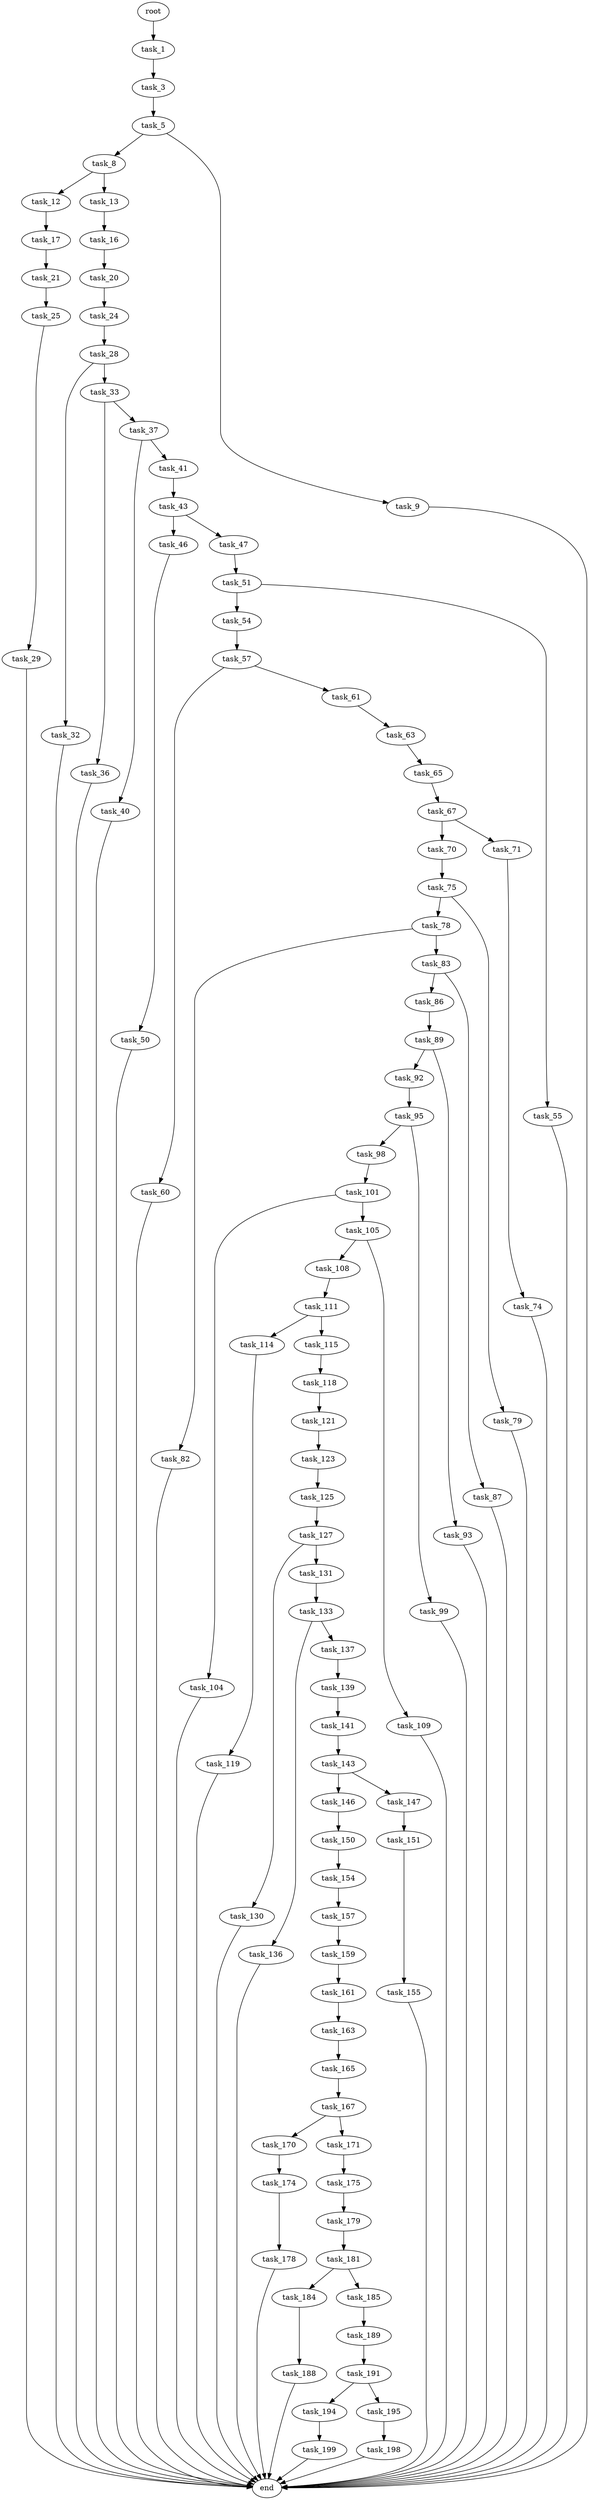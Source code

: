digraph G {
  root [size="0.000000"];
  task_1 [size="47830511004.000000"];
  task_3 [size="530319224124.000000"];
  task_5 [size="1992447829.000000"];
  task_8 [size="25214061753.000000"];
  task_9 [size="782757789696.000000"];
  task_12 [size="28991029248.000000"];
  task_13 [size="959738913488.000000"];
  end [size="0.000000"];
  task_17 [size="659297494598.000000"];
  task_16 [size="6273569555.000000"];
  task_20 [size="20322874834.000000"];
  task_21 [size="68719476736.000000"];
  task_24 [size="368293445632.000000"];
  task_25 [size="8589934592.000000"];
  task_28 [size="1073741824000.000000"];
  task_29 [size="7191361015.000000"];
  task_32 [size="549755813888.000000"];
  task_33 [size="218054134927.000000"];
  task_36 [size="18979585495.000000"];
  task_37 [size="837545618.000000"];
  task_40 [size="28991029248.000000"];
  task_41 [size="9886303816.000000"];
  task_43 [size="101642426172.000000"];
  task_46 [size="239086558144.000000"];
  task_47 [size="68719476736.000000"];
  task_50 [size="404190055674.000000"];
  task_51 [size="8589934592.000000"];
  task_54 [size="190041643929.000000"];
  task_55 [size="21410491926.000000"];
  task_57 [size="231928233984.000000"];
  task_60 [size="407458474413.000000"];
  task_61 [size="237045193650.000000"];
  task_63 [size="282198606815.000000"];
  task_65 [size="2081445176.000000"];
  task_67 [size="782757789696.000000"];
  task_70 [size="134217728000.000000"];
  task_71 [size="231928233984.000000"];
  task_75 [size="134217728000.000000"];
  task_74 [size="14802209529.000000"];
  task_78 [size="5959968384.000000"];
  task_79 [size="28991029248.000000"];
  task_82 [size="19956258769.000000"];
  task_83 [size="5337410149.000000"];
  task_86 [size="68719476736.000000"];
  task_87 [size="549755813888.000000"];
  task_89 [size="36290410835.000000"];
  task_92 [size="1073741824000.000000"];
  task_93 [size="36746302597.000000"];
  task_95 [size="1071081751.000000"];
  task_98 [size="368293445632.000000"];
  task_99 [size="1468929841.000000"];
  task_101 [size="68719476736.000000"];
  task_104 [size="2138640947.000000"];
  task_105 [size="1902378237.000000"];
  task_108 [size="103524492060.000000"];
  task_109 [size="471147955094.000000"];
  task_111 [size="231197507274.000000"];
  task_114 [size="1605019695.000000"];
  task_115 [size="549755813888.000000"];
  task_119 [size="6365831789.000000"];
  task_118 [size="1039310826.000000"];
  task_121 [size="865564878034.000000"];
  task_123 [size="10956080774.000000"];
  task_125 [size="8589934592.000000"];
  task_127 [size="11347166418.000000"];
  task_130 [size="9685276448.000000"];
  task_131 [size="315952818607.000000"];
  task_133 [size="15499153758.000000"];
  task_136 [size="549755813888.000000"];
  task_137 [size="22464828466.000000"];
  task_139 [size="549755813888.000000"];
  task_141 [size="782757789696.000000"];
  task_143 [size="81947109557.000000"];
  task_146 [size="34317219122.000000"];
  task_147 [size="1399395850.000000"];
  task_150 [size="74563802618.000000"];
  task_151 [size="134217728000.000000"];
  task_154 [size="187979603556.000000"];
  task_155 [size="1073741824000.000000"];
  task_157 [size="8589934592.000000"];
  task_159 [size="301999826156.000000"];
  task_161 [size="265145392787.000000"];
  task_163 [size="231928233984.000000"];
  task_165 [size="81185775912.000000"];
  task_167 [size="138121615008.000000"];
  task_170 [size="549755813888.000000"];
  task_171 [size="916369631693.000000"];
  task_174 [size="368293445632.000000"];
  task_175 [size="44647795812.000000"];
  task_178 [size="1027957046503.000000"];
  task_179 [size="278757527152.000000"];
  task_181 [size="10735484510.000000"];
  task_184 [size="231928233984.000000"];
  task_185 [size="661085222.000000"];
  task_188 [size="134217728000.000000"];
  task_189 [size="12534676073.000000"];
  task_191 [size="463133797607.000000"];
  task_194 [size="1312375100.000000"];
  task_195 [size="34292735166.000000"];
  task_199 [size="28991029248.000000"];
  task_198 [size="166638753476.000000"];

  root -> task_1 [size="1.000000"];
  task_1 -> task_3 [size="134217728.000000"];
  task_3 -> task_5 [size="679477248.000000"];
  task_5 -> task_8 [size="209715200.000000"];
  task_5 -> task_9 [size="209715200.000000"];
  task_8 -> task_12 [size="75497472.000000"];
  task_8 -> task_13 [size="75497472.000000"];
  task_9 -> end [size="1.000000"];
  task_12 -> task_17 [size="75497472.000000"];
  task_13 -> task_16 [size="679477248.000000"];
  task_17 -> task_21 [size="679477248.000000"];
  task_16 -> task_20 [size="134217728.000000"];
  task_20 -> task_24 [size="679477248.000000"];
  task_21 -> task_25 [size="134217728.000000"];
  task_24 -> task_28 [size="411041792.000000"];
  task_25 -> task_29 [size="33554432.000000"];
  task_28 -> task_32 [size="838860800.000000"];
  task_28 -> task_33 [size="838860800.000000"];
  task_29 -> end [size="1.000000"];
  task_32 -> end [size="1.000000"];
  task_33 -> task_36 [size="411041792.000000"];
  task_33 -> task_37 [size="411041792.000000"];
  task_36 -> end [size="1.000000"];
  task_37 -> task_40 [size="33554432.000000"];
  task_37 -> task_41 [size="33554432.000000"];
  task_40 -> end [size="1.000000"];
  task_41 -> task_43 [size="536870912.000000"];
  task_43 -> task_46 [size="75497472.000000"];
  task_43 -> task_47 [size="75497472.000000"];
  task_46 -> task_50 [size="209715200.000000"];
  task_47 -> task_51 [size="134217728.000000"];
  task_50 -> end [size="1.000000"];
  task_51 -> task_54 [size="33554432.000000"];
  task_51 -> task_55 [size="33554432.000000"];
  task_54 -> task_57 [size="411041792.000000"];
  task_55 -> end [size="1.000000"];
  task_57 -> task_60 [size="301989888.000000"];
  task_57 -> task_61 [size="301989888.000000"];
  task_60 -> end [size="1.000000"];
  task_61 -> task_63 [size="301989888.000000"];
  task_63 -> task_65 [size="411041792.000000"];
  task_65 -> task_67 [size="33554432.000000"];
  task_67 -> task_70 [size="679477248.000000"];
  task_67 -> task_71 [size="679477248.000000"];
  task_70 -> task_75 [size="209715200.000000"];
  task_71 -> task_74 [size="301989888.000000"];
  task_75 -> task_78 [size="209715200.000000"];
  task_75 -> task_79 [size="209715200.000000"];
  task_74 -> end [size="1.000000"];
  task_78 -> task_82 [size="209715200.000000"];
  task_78 -> task_83 [size="209715200.000000"];
  task_79 -> end [size="1.000000"];
  task_82 -> end [size="1.000000"];
  task_83 -> task_86 [size="134217728.000000"];
  task_83 -> task_87 [size="134217728.000000"];
  task_86 -> task_89 [size="134217728.000000"];
  task_87 -> end [size="1.000000"];
  task_89 -> task_92 [size="33554432.000000"];
  task_89 -> task_93 [size="33554432.000000"];
  task_92 -> task_95 [size="838860800.000000"];
  task_93 -> end [size="1.000000"];
  task_95 -> task_98 [size="33554432.000000"];
  task_95 -> task_99 [size="33554432.000000"];
  task_98 -> task_101 [size="411041792.000000"];
  task_99 -> end [size="1.000000"];
  task_101 -> task_104 [size="134217728.000000"];
  task_101 -> task_105 [size="134217728.000000"];
  task_104 -> end [size="1.000000"];
  task_105 -> task_108 [size="75497472.000000"];
  task_105 -> task_109 [size="75497472.000000"];
  task_108 -> task_111 [size="134217728.000000"];
  task_109 -> end [size="1.000000"];
  task_111 -> task_114 [size="209715200.000000"];
  task_111 -> task_115 [size="209715200.000000"];
  task_114 -> task_119 [size="33554432.000000"];
  task_115 -> task_118 [size="536870912.000000"];
  task_119 -> end [size="1.000000"];
  task_118 -> task_121 [size="33554432.000000"];
  task_121 -> task_123 [size="679477248.000000"];
  task_123 -> task_125 [size="301989888.000000"];
  task_125 -> task_127 [size="33554432.000000"];
  task_127 -> task_130 [size="301989888.000000"];
  task_127 -> task_131 [size="301989888.000000"];
  task_130 -> end [size="1.000000"];
  task_131 -> task_133 [size="411041792.000000"];
  task_133 -> task_136 [size="536870912.000000"];
  task_133 -> task_137 [size="536870912.000000"];
  task_136 -> end [size="1.000000"];
  task_137 -> task_139 [size="679477248.000000"];
  task_139 -> task_141 [size="536870912.000000"];
  task_141 -> task_143 [size="679477248.000000"];
  task_143 -> task_146 [size="301989888.000000"];
  task_143 -> task_147 [size="301989888.000000"];
  task_146 -> task_150 [size="536870912.000000"];
  task_147 -> task_151 [size="75497472.000000"];
  task_150 -> task_154 [size="209715200.000000"];
  task_151 -> task_155 [size="209715200.000000"];
  task_154 -> task_157 [size="134217728.000000"];
  task_155 -> end [size="1.000000"];
  task_157 -> task_159 [size="33554432.000000"];
  task_159 -> task_161 [size="301989888.000000"];
  task_161 -> task_163 [size="301989888.000000"];
  task_163 -> task_165 [size="301989888.000000"];
  task_165 -> task_167 [size="134217728.000000"];
  task_167 -> task_170 [size="536870912.000000"];
  task_167 -> task_171 [size="536870912.000000"];
  task_170 -> task_174 [size="536870912.000000"];
  task_171 -> task_175 [size="838860800.000000"];
  task_174 -> task_178 [size="411041792.000000"];
  task_175 -> task_179 [size="838860800.000000"];
  task_178 -> end [size="1.000000"];
  task_179 -> task_181 [size="536870912.000000"];
  task_181 -> task_184 [size="301989888.000000"];
  task_181 -> task_185 [size="301989888.000000"];
  task_184 -> task_188 [size="301989888.000000"];
  task_185 -> task_189 [size="75497472.000000"];
  task_188 -> end [size="1.000000"];
  task_189 -> task_191 [size="209715200.000000"];
  task_191 -> task_194 [size="411041792.000000"];
  task_191 -> task_195 [size="411041792.000000"];
  task_194 -> task_199 [size="33554432.000000"];
  task_195 -> task_198 [size="536870912.000000"];
  task_199 -> end [size="1.000000"];
  task_198 -> end [size="1.000000"];
}
